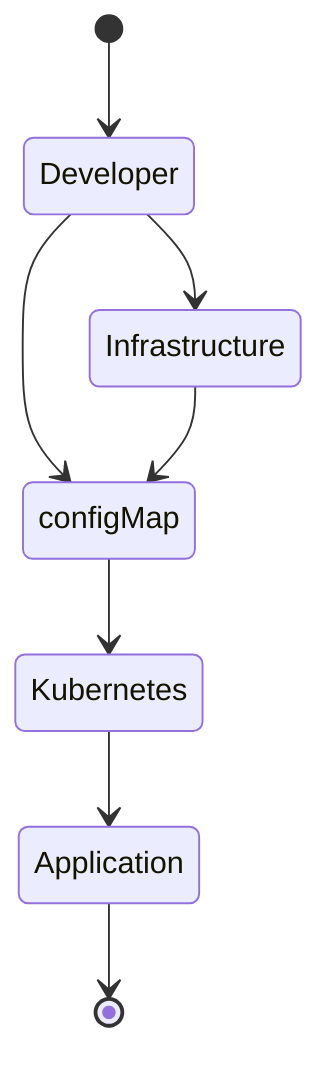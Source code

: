 stateDiagram-v2
    [*] --> Developer
    Developer --> Infrastructure
    Developer --> configMap
    Infrastructure --> configMap
    configMap --> Kubernetes
    Kubernetes --> Application
    Application --> [*]